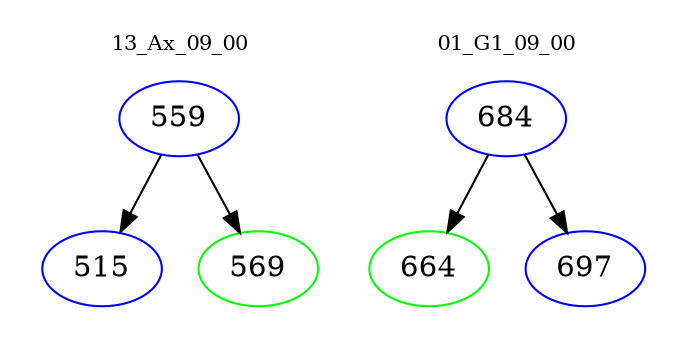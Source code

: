 digraph{
subgraph cluster_0 {
color = white
label = "13_Ax_09_00";
fontsize=10;
T0_559 [label="559", color="blue"]
T0_559 -> T0_515 [color="black"]
T0_515 [label="515", color="blue"]
T0_559 -> T0_569 [color="black"]
T0_569 [label="569", color="green"]
}
subgraph cluster_1 {
color = white
label = "01_G1_09_00";
fontsize=10;
T1_684 [label="684", color="blue"]
T1_684 -> T1_664 [color="black"]
T1_664 [label="664", color="green"]
T1_684 -> T1_697 [color="black"]
T1_697 [label="697", color="blue"]
}
}
